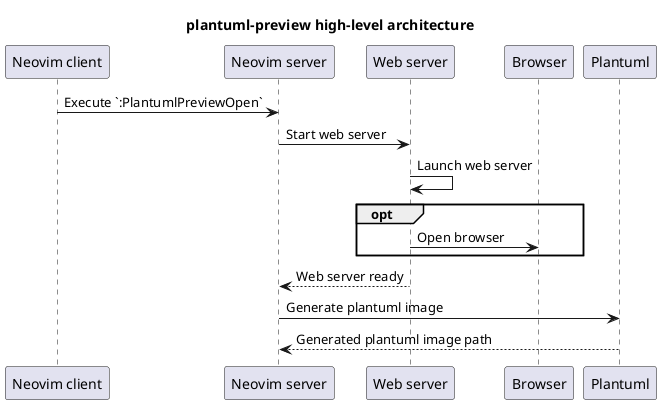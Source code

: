 @startuml

title plantuml-preview high-level architecture

participant "Neovim client" as NeovimClient
participant "Neovim server" as NeovimServer
participant "Web server" as WebServer
participant "Browser" as Browser
participant "Plantuml" as Plantuml

NeovimClient -> NeovimServer: Execute `:PlantumlPreviewOpen`
NeovimServer -> WebServer: Start web server
WebServer -> WebServer: Launch web server
opt
  WebServer -> Browser: Open browser
end

WebServer --> NeovimServer: Web server ready
NeovimServer -> Plantuml: Generate plantuml image
Plantuml --> NeovimServer: Generated plantuml image path

@enduml

